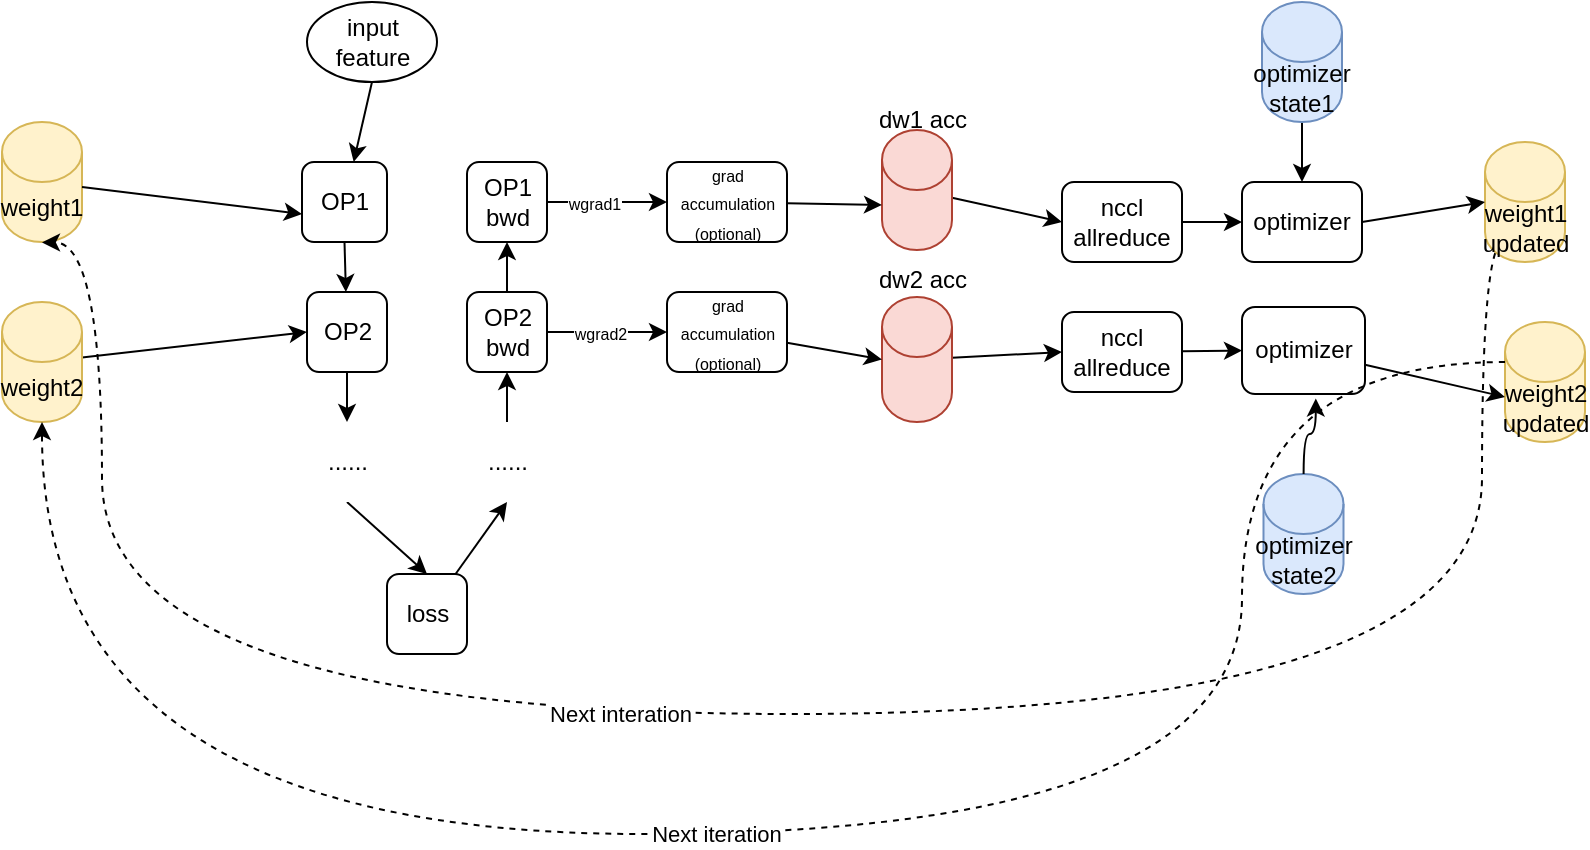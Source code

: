 <mxfile version="28.0.6">
  <diagram name="第 1 页" id="OoaUT_aOYlyeEdyREh90">
    <mxGraphModel dx="1653" dy="857" grid="1" gridSize="10" guides="1" tooltips="1" connect="1" arrows="1" fold="1" page="1" pageScale="1" pageWidth="1169" pageHeight="827" math="0" shadow="0">
      <root>
        <mxCell id="0" />
        <mxCell id="1" parent="0" />
        <mxCell id="4tHnzic4T1DWHJhX2jMt-5" style="rounded=0;orthogonalLoop=1;jettySize=auto;html=1;exitX=0.5;exitY=1;exitDx=0;exitDy=0;" parent="1" source="4tHnzic4T1DWHJhX2jMt-2" target="4tHnzic4T1DWHJhX2jMt-4" edge="1">
          <mxGeometry relative="1" as="geometry" />
        </mxCell>
        <mxCell id="4tHnzic4T1DWHJhX2jMt-2" value="OP1" style="rounded=1;whiteSpace=wrap;html=1;" parent="1" vertex="1">
          <mxGeometry x="300" y="154" width="42.5" height="40" as="geometry" />
        </mxCell>
        <mxCell id="4tHnzic4T1DWHJhX2jMt-9" style="edgeStyle=orthogonalEdgeStyle;rounded=0;orthogonalLoop=1;jettySize=auto;html=1;exitX=0.5;exitY=1;exitDx=0;exitDy=0;entryX=0.5;entryY=0;entryDx=0;entryDy=0;" parent="1" source="4tHnzic4T1DWHJhX2jMt-4" target="4tHnzic4T1DWHJhX2jMt-8" edge="1">
          <mxGeometry relative="1" as="geometry" />
        </mxCell>
        <mxCell id="4tHnzic4T1DWHJhX2jMt-4" value="OP2" style="rounded=1;whiteSpace=wrap;html=1;" parent="1" vertex="1">
          <mxGeometry x="302.5" y="219" width="40" height="40" as="geometry" />
        </mxCell>
        <mxCell id="4tHnzic4T1DWHJhX2jMt-7" style="rounded=0;orthogonalLoop=1;jettySize=auto;html=1;exitX=0.5;exitY=1;exitDx=0;exitDy=0;" parent="1" source="4tHnzic4T1DWHJhX2jMt-6" target="4tHnzic4T1DWHJhX2jMt-2" edge="1">
          <mxGeometry relative="1" as="geometry" />
        </mxCell>
        <mxCell id="4tHnzic4T1DWHJhX2jMt-6" value="input feature" style="ellipse;whiteSpace=wrap;html=1;" parent="1" vertex="1">
          <mxGeometry x="302.5" y="74" width="65" height="40" as="geometry" />
        </mxCell>
        <mxCell id="4tHnzic4T1DWHJhX2jMt-11" style="rounded=0;orthogonalLoop=1;jettySize=auto;html=1;exitX=0.5;exitY=1;exitDx=0;exitDy=0;entryX=0.5;entryY=0;entryDx=0;entryDy=0;" parent="1" source="4tHnzic4T1DWHJhX2jMt-8" target="4tHnzic4T1DWHJhX2jMt-10" edge="1">
          <mxGeometry relative="1" as="geometry" />
        </mxCell>
        <mxCell id="4tHnzic4T1DWHJhX2jMt-8" value="......" style="rounded=1;whiteSpace=wrap;html=1;strokeColor=none;" parent="1" vertex="1">
          <mxGeometry x="302.5" y="284" width="40" height="40" as="geometry" />
        </mxCell>
        <mxCell id="4tHnzic4T1DWHJhX2jMt-16" style="rounded=0;orthogonalLoop=1;jettySize=auto;html=1;entryX=0.5;entryY=1;entryDx=0;entryDy=0;" parent="1" source="4tHnzic4T1DWHJhX2jMt-10" target="4tHnzic4T1DWHJhX2jMt-15" edge="1">
          <mxGeometry relative="1" as="geometry" />
        </mxCell>
        <mxCell id="4tHnzic4T1DWHJhX2jMt-10" value="loss" style="rounded=1;whiteSpace=wrap;html=1;" parent="1" vertex="1">
          <mxGeometry x="342.5" y="360" width="40" height="40" as="geometry" />
        </mxCell>
        <mxCell id="4tHnzic4T1DWHJhX2jMt-28" style="edgeStyle=none;rounded=0;orthogonalLoop=1;jettySize=auto;html=1;entryX=0;entryY=0.5;entryDx=0;entryDy=0;" parent="1" source="4tHnzic4T1DWHJhX2jMt-12" target="4tHnzic4T1DWHJhX2jMt-27" edge="1">
          <mxGeometry relative="1" as="geometry" />
        </mxCell>
        <mxCell id="4tHnzic4T1DWHJhX2jMt-29" value="&lt;font style=&quot;font-size: 8px;&quot;&gt;wgrad2&lt;/font&gt;" style="edgeLabel;html=1;align=center;verticalAlign=middle;resizable=0;points=[];" parent="4tHnzic4T1DWHJhX2jMt-28" vertex="1" connectable="0">
          <mxGeometry x="-0.125" relative="1" as="geometry">
            <mxPoint as="offset" />
          </mxGeometry>
        </mxCell>
        <mxCell id="4tHnzic4T1DWHJhX2jMt-12" value="&lt;div&gt;OP2&lt;/div&gt;&lt;div&gt;bwd&lt;/div&gt;" style="rounded=1;whiteSpace=wrap;html=1;" parent="1" vertex="1">
          <mxGeometry x="382.5" y="219" width="40" height="40" as="geometry" />
        </mxCell>
        <mxCell id="4tHnzic4T1DWHJhX2jMt-25" style="edgeStyle=none;rounded=0;orthogonalLoop=1;jettySize=auto;html=1;entryX=0;entryY=0.5;entryDx=0;entryDy=0;" parent="1" source="4tHnzic4T1DWHJhX2jMt-13" target="4tHnzic4T1DWHJhX2jMt-24" edge="1">
          <mxGeometry relative="1" as="geometry" />
        </mxCell>
        <mxCell id="4tHnzic4T1DWHJhX2jMt-26" value="&lt;div&gt;&lt;font style=&quot;font-size: 8px;&quot;&gt;wgrad1&lt;/font&gt;&lt;/div&gt;" style="edgeLabel;html=1;align=center;verticalAlign=middle;resizable=0;points=[];" parent="4tHnzic4T1DWHJhX2jMt-25" vertex="1" connectable="0">
          <mxGeometry x="0.112" y="-1" relative="1" as="geometry">
            <mxPoint x="-10" y="-1" as="offset" />
          </mxGeometry>
        </mxCell>
        <mxCell id="4tHnzic4T1DWHJhX2jMt-13" value="&lt;div&gt;OP1&lt;/div&gt;&lt;div&gt;bwd&lt;/div&gt;" style="rounded=1;whiteSpace=wrap;html=1;" parent="1" vertex="1">
          <mxGeometry x="382.5" y="154" width="40" height="40" as="geometry" />
        </mxCell>
        <mxCell id="4tHnzic4T1DWHJhX2jMt-20" style="edgeStyle=orthogonalEdgeStyle;rounded=0;orthogonalLoop=1;jettySize=auto;html=1;entryX=0.5;entryY=1;entryDx=0;entryDy=0;" parent="1" source="4tHnzic4T1DWHJhX2jMt-15" target="4tHnzic4T1DWHJhX2jMt-12" edge="1">
          <mxGeometry relative="1" as="geometry" />
        </mxCell>
        <mxCell id="4tHnzic4T1DWHJhX2jMt-15" value="......" style="rounded=1;whiteSpace=wrap;html=1;strokeColor=none;" parent="1" vertex="1">
          <mxGeometry x="382.5" y="284" width="40" height="40" as="geometry" />
        </mxCell>
        <mxCell id="4tHnzic4T1DWHJhX2jMt-18" style="rounded=0;orthogonalLoop=1;jettySize=auto;html=1;entryX=0.5;entryY=1;entryDx=0;entryDy=0;" parent="1" source="4tHnzic4T1DWHJhX2jMt-13" target="4tHnzic4T1DWHJhX2jMt-13" edge="1">
          <mxGeometry relative="1" as="geometry" />
        </mxCell>
        <mxCell id="4tHnzic4T1DWHJhX2jMt-23" style="rounded=0;orthogonalLoop=1;jettySize=auto;html=1;entryX=0.5;entryY=1;entryDx=0;entryDy=0;exitX=0.5;exitY=0;exitDx=0;exitDy=0;" parent="1" source="4tHnzic4T1DWHJhX2jMt-12" target="4tHnzic4T1DWHJhX2jMt-13" edge="1">
          <mxGeometry relative="1" as="geometry">
            <mxPoint x="419.748" y="219" as="sourcePoint" />
            <mxPoint x="415.26" y="182.24" as="targetPoint" />
          </mxGeometry>
        </mxCell>
        <mxCell id="4tHnzic4T1DWHJhX2jMt-24" value="&lt;div&gt;&lt;font style=&quot;font-size: 8px;&quot;&gt;grad accumulation&lt;br&gt;&lt;/font&gt;&lt;/div&gt;&lt;div&gt;&lt;font style=&quot;font-size: 8px;&quot;&gt;(optional)&lt;/font&gt;&lt;/div&gt;" style="rounded=1;whiteSpace=wrap;html=1;" parent="1" vertex="1">
          <mxGeometry x="482.5" y="154" width="60" height="40" as="geometry" />
        </mxCell>
        <mxCell id="4tHnzic4T1DWHJhX2jMt-27" value="&lt;div&gt;&lt;font style=&quot;font-size: 8px;&quot;&gt;grad accumulation&lt;br&gt;&lt;/font&gt;&lt;/div&gt;&lt;div&gt;&lt;font style=&quot;font-size: 8px;&quot;&gt;(optional)&lt;/font&gt;&lt;/div&gt;" style="rounded=1;whiteSpace=wrap;html=1;" parent="1" vertex="1">
          <mxGeometry x="482.5" y="219" width="60" height="40" as="geometry" />
        </mxCell>
        <mxCell id="4tHnzic4T1DWHJhX2jMt-36" style="edgeStyle=none;rounded=0;orthogonalLoop=1;jettySize=auto;html=1;entryX=0;entryY=0.5;entryDx=0;entryDy=0;" parent="1" source="4tHnzic4T1DWHJhX2jMt-30" target="4tHnzic4T1DWHJhX2jMt-34" edge="1">
          <mxGeometry relative="1" as="geometry" />
        </mxCell>
        <mxCell id="4tHnzic4T1DWHJhX2jMt-30" value="nccl allreduce" style="rounded=1;whiteSpace=wrap;html=1;" parent="1" vertex="1">
          <mxGeometry x="680" y="164" width="60" height="40" as="geometry" />
        </mxCell>
        <mxCell id="4tHnzic4T1DWHJhX2jMt-37" style="edgeStyle=none;rounded=0;orthogonalLoop=1;jettySize=auto;html=1;entryX=0;entryY=0.5;entryDx=0;entryDy=0;" parent="1" source="4tHnzic4T1DWHJhX2jMt-31" target="4tHnzic4T1DWHJhX2jMt-35" edge="1">
          <mxGeometry relative="1" as="geometry" />
        </mxCell>
        <mxCell id="4tHnzic4T1DWHJhX2jMt-31" value="nccl allreduce" style="rounded=1;whiteSpace=wrap;html=1;" parent="1" vertex="1">
          <mxGeometry x="680" y="229" width="60" height="40" as="geometry" />
        </mxCell>
        <mxCell id="4tHnzic4T1DWHJhX2jMt-34" value="optimizer" style="rounded=1;whiteSpace=wrap;html=1;" parent="1" vertex="1">
          <mxGeometry x="770" y="164" width="60" height="40" as="geometry" />
        </mxCell>
        <mxCell id="4tHnzic4T1DWHJhX2jMt-35" value="optimizer" style="rounded=1;whiteSpace=wrap;html=1;" parent="1" vertex="1">
          <mxGeometry x="770" y="226.5" width="61.5" height="43.5" as="geometry" />
        </mxCell>
        <mxCell id="4tHnzic4T1DWHJhX2jMt-41" value="weight1" style="shape=cylinder3;whiteSpace=wrap;html=1;boundedLbl=1;backgroundOutline=1;size=15;fillColor=#fff2cc;strokeColor=#d6b656;" parent="1" vertex="1">
          <mxGeometry x="150" y="134" width="40" height="60" as="geometry" />
        </mxCell>
        <mxCell id="4tHnzic4T1DWHJhX2jMt-46" style="edgeStyle=none;rounded=0;orthogonalLoop=1;jettySize=auto;html=1;entryX=0;entryY=0.5;entryDx=0;entryDy=0;" parent="1" source="4tHnzic4T1DWHJhX2jMt-44" target="4tHnzic4T1DWHJhX2jMt-4" edge="1">
          <mxGeometry relative="1" as="geometry" />
        </mxCell>
        <mxCell id="4tHnzic4T1DWHJhX2jMt-44" value="weight2" style="shape=cylinder3;whiteSpace=wrap;html=1;boundedLbl=1;backgroundOutline=1;size=15;fillColor=#fff2cc;strokeColor=#d6b656;" parent="1" vertex="1">
          <mxGeometry x="150" y="224" width="40" height="60" as="geometry" />
        </mxCell>
        <mxCell id="4tHnzic4T1DWHJhX2jMt-45" style="edgeStyle=none;rounded=0;orthogonalLoop=1;jettySize=auto;html=1;" parent="1" source="4tHnzic4T1DWHJhX2jMt-41" edge="1">
          <mxGeometry relative="1" as="geometry">
            <mxPoint x="300" y="180" as="targetPoint" />
          </mxGeometry>
        </mxCell>
        <mxCell id="4tHnzic4T1DWHJhX2jMt-54" style="edgeStyle=orthogonalEdgeStyle;curved=1;rounded=0;orthogonalLoop=1;jettySize=auto;html=1;exitX=0.5;exitY=1;exitDx=0;exitDy=0;exitPerimeter=0;dashed=1;" parent="1" source="4tHnzic4T1DWHJhX2jMt-47" edge="1">
          <mxGeometry relative="1" as="geometry">
            <mxPoint x="170" y="194.2" as="targetPoint" />
            <Array as="points">
              <mxPoint x="890" y="194" />
              <mxPoint x="890" y="430" />
              <mxPoint x="200" y="430" />
              <mxPoint x="200" y="194" />
            </Array>
          </mxGeometry>
        </mxCell>
        <mxCell id="4tHnzic4T1DWHJhX2jMt-55" value="&lt;div&gt;Next interation&lt;/div&gt;" style="edgeLabel;html=1;align=center;verticalAlign=middle;resizable=0;points=[];" parent="4tHnzic4T1DWHJhX2jMt-54" vertex="1" connectable="0">
          <mxGeometry x="0.142" relative="1" as="geometry">
            <mxPoint as="offset" />
          </mxGeometry>
        </mxCell>
        <mxCell id="4tHnzic4T1DWHJhX2jMt-47" value="&lt;div&gt;weight1&lt;/div&gt;&lt;div&gt;updated&lt;/div&gt;" style="shape=cylinder3;whiteSpace=wrap;html=1;boundedLbl=1;backgroundOutline=1;size=15;fillColor=#fff2cc;strokeColor=#d6b656;" parent="1" vertex="1">
          <mxGeometry x="891.5" y="144" width="40" height="60" as="geometry" />
        </mxCell>
        <mxCell id="4tHnzic4T1DWHJhX2jMt-48" style="edgeStyle=none;rounded=0;orthogonalLoop=1;jettySize=auto;html=1;exitX=1;exitY=0.5;exitDx=0;exitDy=0;entryX=0;entryY=0.5;entryDx=0;entryDy=0;entryPerimeter=0;" parent="1" source="4tHnzic4T1DWHJhX2jMt-34" target="4tHnzic4T1DWHJhX2jMt-47" edge="1">
          <mxGeometry relative="1" as="geometry" />
        </mxCell>
        <mxCell id="4tHnzic4T1DWHJhX2jMt-49" value="&lt;div&gt;weight2&lt;/div&gt;&lt;div&gt;updated&lt;/div&gt;" style="shape=cylinder3;whiteSpace=wrap;html=1;boundedLbl=1;backgroundOutline=1;size=15;fillColor=#fff2cc;strokeColor=#d6b656;" parent="1" vertex="1">
          <mxGeometry x="901.5" y="234" width="40" height="60" as="geometry" />
        </mxCell>
        <mxCell id="4tHnzic4T1DWHJhX2jMt-50" style="edgeStyle=none;rounded=0;orthogonalLoop=1;jettySize=auto;html=1;entryX=0;entryY=0;entryDx=0;entryDy=37.5;entryPerimeter=0;" parent="1" source="4tHnzic4T1DWHJhX2jMt-35" target="4tHnzic4T1DWHJhX2jMt-49" edge="1">
          <mxGeometry relative="1" as="geometry" />
        </mxCell>
        <mxCell id="4tHnzic4T1DWHJhX2jMt-52" style="edgeStyle=orthogonalEdgeStyle;curved=1;rounded=0;orthogonalLoop=1;jettySize=auto;html=1;entryX=0.5;entryY=1;entryDx=0;entryDy=0;entryPerimeter=0;dashed=1;" parent="1" source="4tHnzic4T1DWHJhX2jMt-49" target="4tHnzic4T1DWHJhX2jMt-44" edge="1">
          <mxGeometry relative="1" as="geometry">
            <Array as="points">
              <mxPoint x="770" y="254" />
              <mxPoint x="770" y="490" />
              <mxPoint x="170" y="490" />
            </Array>
          </mxGeometry>
        </mxCell>
        <mxCell id="4tHnzic4T1DWHJhX2jMt-53" value="Next iteration" style="edgeLabel;html=1;align=center;verticalAlign=middle;resizable=0;points=[];" parent="4tHnzic4T1DWHJhX2jMt-52" vertex="1" connectable="0">
          <mxGeometry x="0.075" relative="1" as="geometry">
            <mxPoint as="offset" />
          </mxGeometry>
        </mxCell>
        <mxCell id="4tHnzic4T1DWHJhX2jMt-57" style="edgeStyle=orthogonalEdgeStyle;curved=1;rounded=0;orthogonalLoop=1;jettySize=auto;html=1;entryX=0.5;entryY=0;entryDx=0;entryDy=0;" parent="1" source="4tHnzic4T1DWHJhX2jMt-56" target="4tHnzic4T1DWHJhX2jMt-34" edge="1">
          <mxGeometry relative="1" as="geometry" />
        </mxCell>
        <mxCell id="4tHnzic4T1DWHJhX2jMt-56" value="optimizer state1" style="shape=cylinder3;whiteSpace=wrap;html=1;boundedLbl=1;backgroundOutline=1;size=15;fillColor=#dae8fc;strokeColor=#6c8ebf;" parent="1" vertex="1">
          <mxGeometry x="780" y="74" width="40" height="60" as="geometry" />
        </mxCell>
        <mxCell id="4tHnzic4T1DWHJhX2jMt-58" value="optimizer state2" style="shape=cylinder3;whiteSpace=wrap;html=1;boundedLbl=1;backgroundOutline=1;size=15;fillColor=#dae8fc;strokeColor=#6c8ebf;" parent="1" vertex="1">
          <mxGeometry x="780.75" y="310" width="40" height="60" as="geometry" />
        </mxCell>
        <mxCell id="4tHnzic4T1DWHJhX2jMt-59" style="edgeStyle=orthogonalEdgeStyle;curved=1;rounded=0;orthogonalLoop=1;jettySize=auto;html=1;entryX=0.6;entryY=1.051;entryDx=0;entryDy=0;entryPerimeter=0;" parent="1" source="4tHnzic4T1DWHJhX2jMt-58" target="4tHnzic4T1DWHJhX2jMt-35" edge="1">
          <mxGeometry relative="1" as="geometry" />
        </mxCell>
        <mxCell id="mc5yU3JL7N7oaN19l31V-6" style="edgeStyle=none;rounded=0;orthogonalLoop=1;jettySize=auto;html=1;entryX=0;entryY=0.5;entryDx=0;entryDy=0;" edge="1" parent="1" source="mc5yU3JL7N7oaN19l31V-1" target="4tHnzic4T1DWHJhX2jMt-30">
          <mxGeometry relative="1" as="geometry" />
        </mxCell>
        <mxCell id="mc5yU3JL7N7oaN19l31V-1" value="" style="shape=cylinder3;whiteSpace=wrap;html=1;boundedLbl=1;backgroundOutline=1;size=15;fillColor=#fad9d5;strokeColor=#ae4132;" vertex="1" parent="1">
          <mxGeometry x="590" y="138" width="35" height="60" as="geometry" />
        </mxCell>
        <mxCell id="mc5yU3JL7N7oaN19l31V-2" value="dw1 acc" style="text;html=1;align=center;verticalAlign=middle;resizable=0;points=[];autosize=1;strokeColor=none;fillColor=none;" vertex="1" parent="1">
          <mxGeometry x="575" y="118" width="70" height="30" as="geometry" />
        </mxCell>
        <mxCell id="mc5yU3JL7N7oaN19l31V-8" style="edgeStyle=none;rounded=0;orthogonalLoop=1;jettySize=auto;html=1;entryX=0;entryY=0.5;entryDx=0;entryDy=0;" edge="1" parent="1" source="mc5yU3JL7N7oaN19l31V-3" target="4tHnzic4T1DWHJhX2jMt-31">
          <mxGeometry relative="1" as="geometry" />
        </mxCell>
        <mxCell id="mc5yU3JL7N7oaN19l31V-3" value="" style="shape=cylinder3;whiteSpace=wrap;html=1;boundedLbl=1;backgroundOutline=1;size=15;fillColor=#fad9d5;strokeColor=#ae4132;" vertex="1" parent="1">
          <mxGeometry x="590" y="221.5" width="35" height="62.5" as="geometry" />
        </mxCell>
        <mxCell id="mc5yU3JL7N7oaN19l31V-4" value="dw2 acc" style="text;html=1;align=center;verticalAlign=middle;resizable=0;points=[];autosize=1;strokeColor=none;fillColor=none;" vertex="1" parent="1">
          <mxGeometry x="575" y="198" width="70" height="30" as="geometry" />
        </mxCell>
        <mxCell id="mc5yU3JL7N7oaN19l31V-5" style="rounded=0;orthogonalLoop=1;jettySize=auto;html=1;entryX=0;entryY=0;entryDx=0;entryDy=37.5;entryPerimeter=0;" edge="1" parent="1" source="4tHnzic4T1DWHJhX2jMt-24" target="mc5yU3JL7N7oaN19l31V-1">
          <mxGeometry relative="1" as="geometry" />
        </mxCell>
        <mxCell id="mc5yU3JL7N7oaN19l31V-7" style="edgeStyle=none;rounded=0;orthogonalLoop=1;jettySize=auto;html=1;entryX=0;entryY=0.5;entryDx=0;entryDy=0;entryPerimeter=0;" edge="1" parent="1" source="4tHnzic4T1DWHJhX2jMt-27" target="mc5yU3JL7N7oaN19l31V-3">
          <mxGeometry relative="1" as="geometry" />
        </mxCell>
      </root>
    </mxGraphModel>
  </diagram>
</mxfile>
